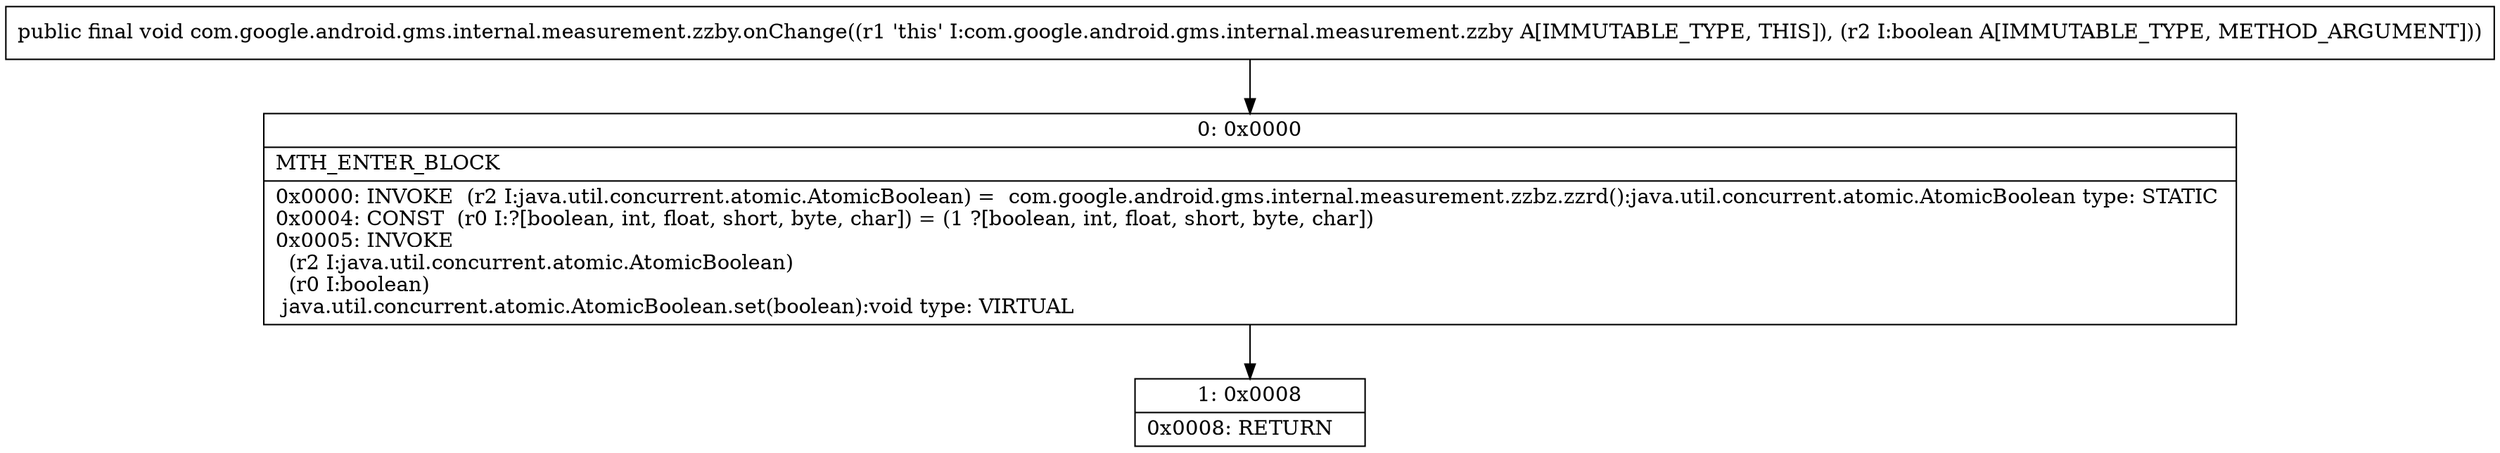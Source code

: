 digraph "CFG forcom.google.android.gms.internal.measurement.zzby.onChange(Z)V" {
Node_0 [shape=record,label="{0\:\ 0x0000|MTH_ENTER_BLOCK\l|0x0000: INVOKE  (r2 I:java.util.concurrent.atomic.AtomicBoolean) =  com.google.android.gms.internal.measurement.zzbz.zzrd():java.util.concurrent.atomic.AtomicBoolean type: STATIC \l0x0004: CONST  (r0 I:?[boolean, int, float, short, byte, char]) = (1 ?[boolean, int, float, short, byte, char]) \l0x0005: INVOKE  \l  (r2 I:java.util.concurrent.atomic.AtomicBoolean)\l  (r0 I:boolean)\l java.util.concurrent.atomic.AtomicBoolean.set(boolean):void type: VIRTUAL \l}"];
Node_1 [shape=record,label="{1\:\ 0x0008|0x0008: RETURN   \l}"];
MethodNode[shape=record,label="{public final void com.google.android.gms.internal.measurement.zzby.onChange((r1 'this' I:com.google.android.gms.internal.measurement.zzby A[IMMUTABLE_TYPE, THIS]), (r2 I:boolean A[IMMUTABLE_TYPE, METHOD_ARGUMENT])) }"];
MethodNode -> Node_0;
Node_0 -> Node_1;
}

